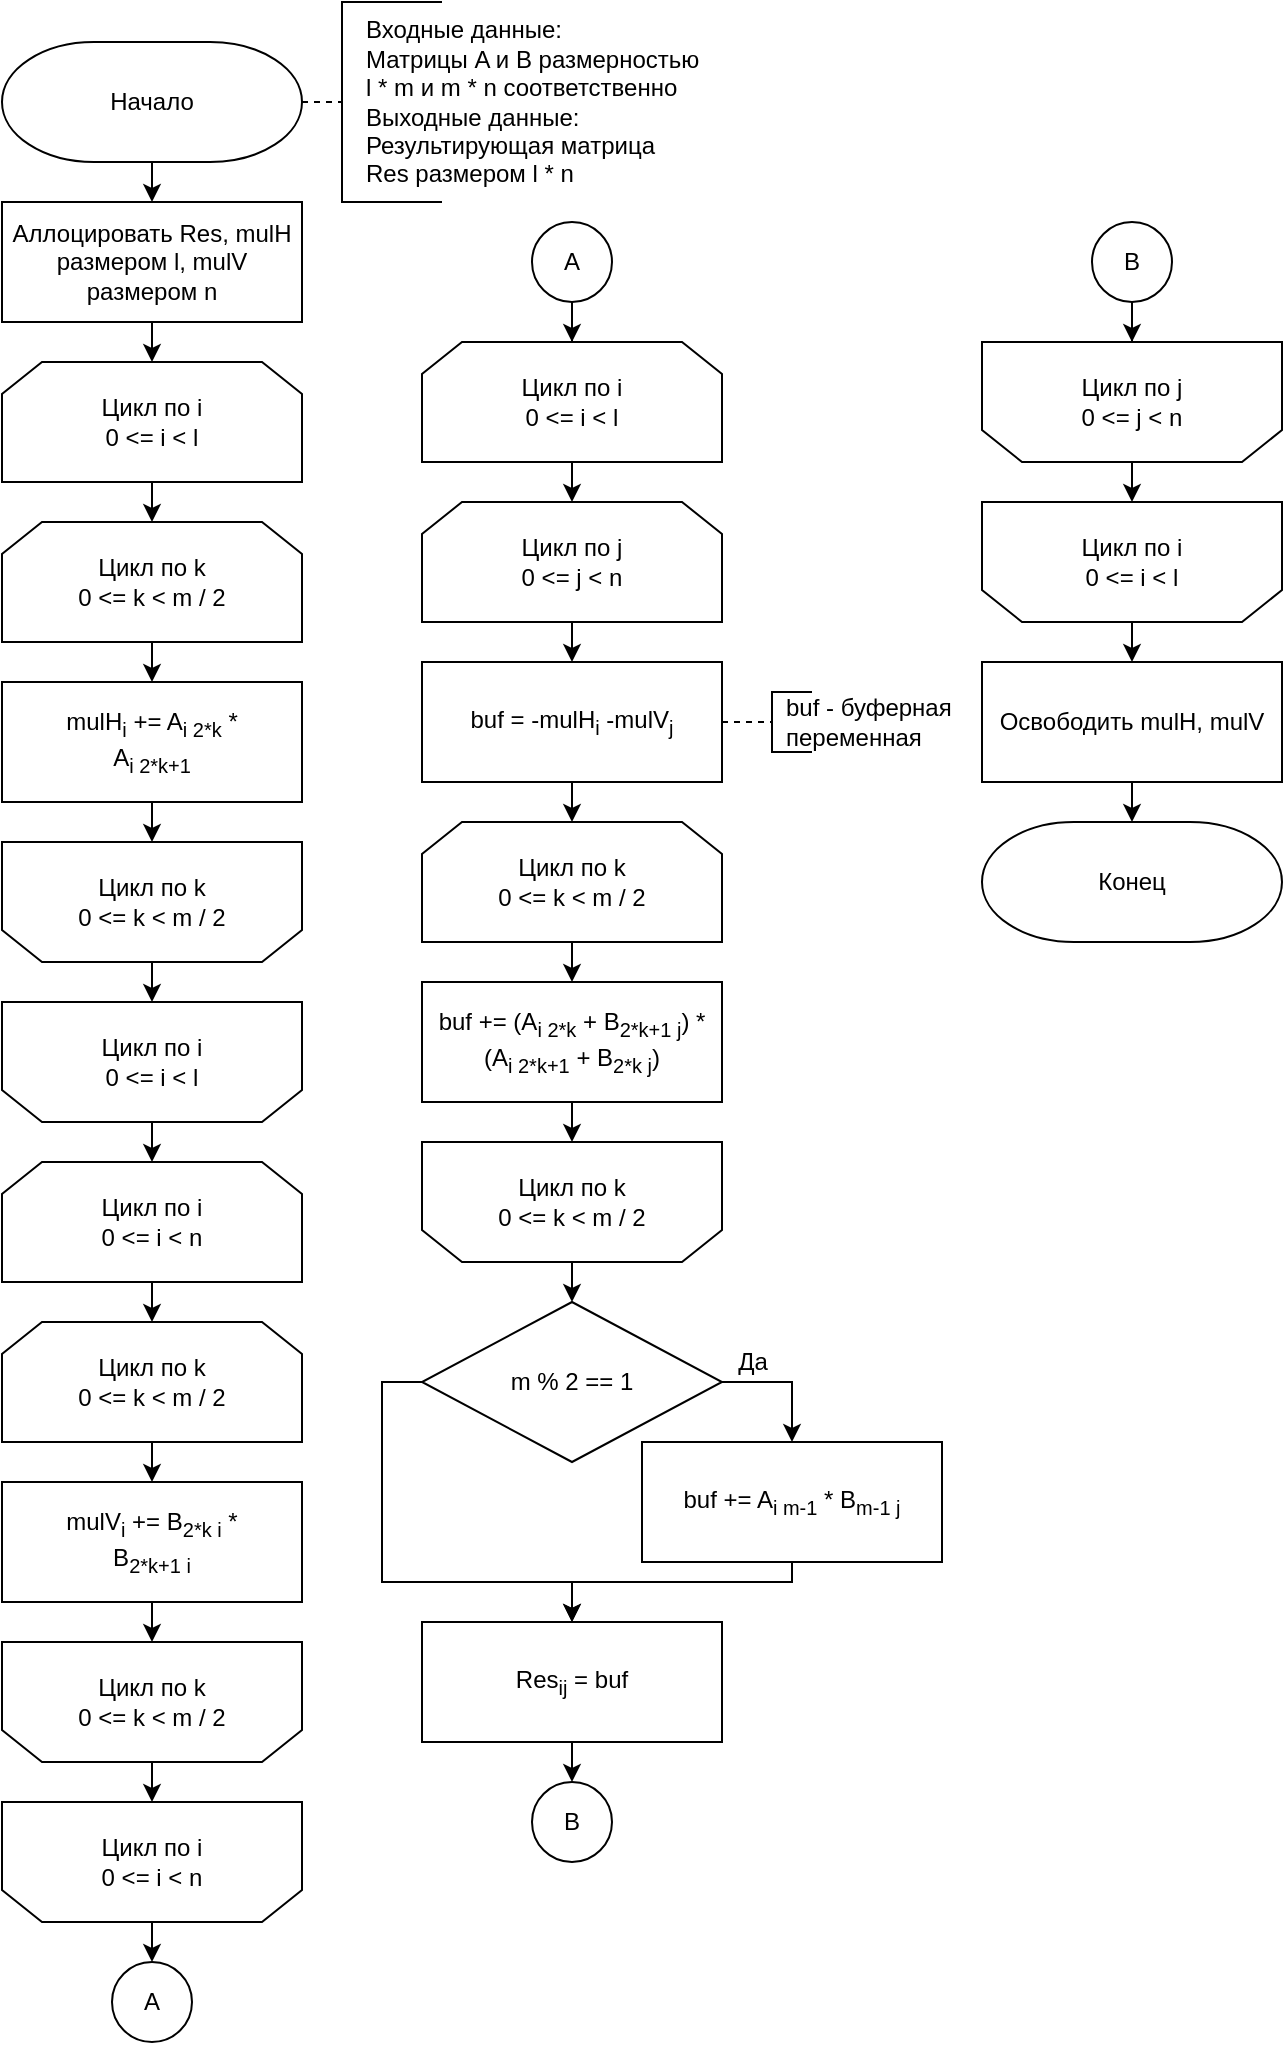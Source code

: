 <mxfile version="20.3.0" type="device" pages="3"><diagram id="HxwpNF7HBI--4LN0vHMo" name="Page-1"><mxGraphModel dx="1102" dy="868" grid="1" gridSize="10" guides="1" tooltips="1" connect="1" arrows="1" fold="1" page="1" pageScale="1" pageWidth="850" pageHeight="1100" math="0" shadow="0"><root><mxCell id="0"/><mxCell id="1" parent="0"/><mxCell id="3p61M2YMruZ8NWiDVFM1-1" style="edgeStyle=orthogonalEdgeStyle;rounded=0;orthogonalLoop=1;jettySize=auto;html=1;exitX=0.5;exitY=1;exitDx=0;exitDy=0;exitPerimeter=0;entryX=0.5;entryY=0;entryDx=0;entryDy=0;" edge="1" parent="1" source="3p61M2YMruZ8NWiDVFM1-2"><mxGeometry relative="1" as="geometry"><mxPoint x="85" y="110" as="targetPoint"/></mxGeometry></mxCell><mxCell id="3p61M2YMruZ8NWiDVFM1-2" value="Начало" style="strokeWidth=1;html=1;shape=mxgraph.flowchart.terminator;whiteSpace=wrap;" vertex="1" parent="1"><mxGeometry x="10" y="30" width="150" height="60" as="geometry"/></mxCell><mxCell id="3p61M2YMruZ8NWiDVFM1-4" value="&lt;div&gt;&lt;span&gt;Входные данные:&lt;/span&gt;&lt;/div&gt;&lt;div&gt;&lt;/div&gt;Матрицы A и B размерностью&lt;br&gt;l * m и m * n соответственно&lt;br&gt;&lt;div&gt;&lt;div&gt;Выходные данные:&lt;/div&gt;&lt;span&gt;Результирующая матрица&lt;/span&gt;&lt;/div&gt;&lt;div&gt;&lt;span&gt;Res размером l * n&lt;/span&gt;&lt;/div&gt;" style="text;html=1;align=left;verticalAlign=middle;resizable=0;points=[];autosize=1;strokeColor=none;fillColor=none;" vertex="1" parent="1"><mxGeometry x="190" y="15" width="180" height="90" as="geometry"/></mxCell><mxCell id="3p61M2YMruZ8NWiDVFM1-5" value="Аллоцировать Res, mulH размером l, mulV размером n" style="rounded=0;whiteSpace=wrap;html=1;" vertex="1" parent="1"><mxGeometry x="10" y="110" width="150" height="60" as="geometry"/></mxCell><mxCell id="3p61M2YMruZ8NWiDVFM1-6" style="edgeStyle=orthogonalEdgeStyle;rounded=0;orthogonalLoop=1;jettySize=auto;html=1;exitX=0.5;exitY=1;exitDx=0;exitDy=0;entryX=0.5;entryY=0;entryDx=0;entryDy=0;" edge="1" parent="1" source="3p61M2YMruZ8NWiDVFM1-7" target="3p61M2YMruZ8NWiDVFM1-12"><mxGeometry relative="1" as="geometry"/></mxCell><mxCell id="3p61M2YMruZ8NWiDVFM1-7" value="Цикл по i&lt;br&gt;0 &amp;lt;= i &amp;lt; l" style="shape=loopLimit;whiteSpace=wrap;html=1;shadow=0;sketch=0;strokeWidth=1;gradientColor=none;" vertex="1" parent="1"><mxGeometry x="10" y="190" width="150" height="60" as="geometry"/></mxCell><mxCell id="3p61M2YMruZ8NWiDVFM1-8" style="edgeStyle=orthogonalEdgeStyle;rounded=0;orthogonalLoop=1;jettySize=auto;html=1;exitX=0.5;exitY=1;exitDx=0;exitDy=0;entryX=0.5;entryY=0;entryDx=0;entryDy=0;" edge="1" parent="1" source="3p61M2YMruZ8NWiDVFM1-9" target="3p61M2YMruZ8NWiDVFM1-19"><mxGeometry relative="1" as="geometry"/></mxCell><mxCell id="3p61M2YMruZ8NWiDVFM1-9" value="Цикл по i&lt;br&gt;0 &amp;lt;= i &amp;lt; l" style="shape=loopLimit;whiteSpace=wrap;html=1;shadow=0;sketch=0;strokeWidth=1;gradientColor=none;flipV=1;" vertex="1" parent="1"><mxGeometry x="10" y="510" width="150" height="60" as="geometry"/></mxCell><mxCell id="3p61M2YMruZ8NWiDVFM1-10" style="edgeStyle=orthogonalEdgeStyle;rounded=0;orthogonalLoop=1;jettySize=auto;html=1;exitX=0.5;exitY=1;exitDx=0;exitDy=0;entryX=0.5;entryY=0;entryDx=0;entryDy=0;" edge="1" parent="1" target="3p61M2YMruZ8NWiDVFM1-7"><mxGeometry relative="1" as="geometry"><mxPoint x="85" y="170" as="sourcePoint"/></mxGeometry></mxCell><mxCell id="3p61M2YMruZ8NWiDVFM1-11" style="edgeStyle=orthogonalEdgeStyle;rounded=0;orthogonalLoop=1;jettySize=auto;html=1;exitX=0.5;exitY=1;exitDx=0;exitDy=0;entryX=0.5;entryY=0;entryDx=0;entryDy=0;" edge="1" parent="1" source="3p61M2YMruZ8NWiDVFM1-12" target="3p61M2YMruZ8NWiDVFM1-17"><mxGeometry relative="1" as="geometry"/></mxCell><mxCell id="3p61M2YMruZ8NWiDVFM1-12" value="Цикл по k&lt;br&gt;0 &amp;lt;= k &amp;lt; m / 2" style="shape=loopLimit;whiteSpace=wrap;html=1;shadow=0;sketch=0;strokeWidth=1;gradientColor=none;" vertex="1" parent="1"><mxGeometry x="10" y="270" width="150" height="60" as="geometry"/></mxCell><mxCell id="3p61M2YMruZ8NWiDVFM1-13" style="edgeStyle=orthogonalEdgeStyle;rounded=0;orthogonalLoop=1;jettySize=auto;html=1;exitX=0.5;exitY=1;exitDx=0;exitDy=0;entryX=0.5;entryY=0;entryDx=0;entryDy=0;" edge="1" parent="1" source="3p61M2YMruZ8NWiDVFM1-14" target="3p61M2YMruZ8NWiDVFM1-9"><mxGeometry relative="1" as="geometry"/></mxCell><mxCell id="3p61M2YMruZ8NWiDVFM1-14" value="Цикл по k&lt;br&gt;0 &amp;lt;= k &amp;lt; m / 2" style="shape=loopLimit;whiteSpace=wrap;html=1;shadow=0;sketch=0;strokeWidth=1;gradientColor=none;flipV=1;" vertex="1" parent="1"><mxGeometry x="10" y="430" width="150" height="60" as="geometry"/></mxCell><mxCell id="3p61M2YMruZ8NWiDVFM1-15" value="Конец" style="strokeWidth=1;html=1;shape=mxgraph.flowchart.terminator;whiteSpace=wrap;" vertex="1" parent="1"><mxGeometry x="500" y="420" width="150" height="60" as="geometry"/></mxCell><mxCell id="3p61M2YMruZ8NWiDVFM1-16" style="edgeStyle=orthogonalEdgeStyle;rounded=0;orthogonalLoop=1;jettySize=auto;html=1;exitX=0.5;exitY=1;exitDx=0;exitDy=0;entryX=0.5;entryY=0;entryDx=0;entryDy=0;" edge="1" parent="1" source="3p61M2YMruZ8NWiDVFM1-17" target="3p61M2YMruZ8NWiDVFM1-14"><mxGeometry relative="1" as="geometry"/></mxCell><mxCell id="3p61M2YMruZ8NWiDVFM1-17" value="mulH&lt;sub&gt;i&lt;/sub&gt;&amp;nbsp;+= A&lt;sub&gt;i 2*k&lt;/sub&gt; *&lt;br&gt;A&lt;sub&gt;i 2*k+1&lt;/sub&gt;" style="rounded=0;whiteSpace=wrap;html=1;" vertex="1" parent="1"><mxGeometry x="10" y="350" width="150" height="60" as="geometry"/></mxCell><mxCell id="3p61M2YMruZ8NWiDVFM1-18" style="edgeStyle=orthogonalEdgeStyle;rounded=0;orthogonalLoop=1;jettySize=auto;html=1;exitX=0.5;exitY=1;exitDx=0;exitDy=0;entryX=0.5;entryY=0;entryDx=0;entryDy=0;" edge="1" parent="1" source="3p61M2YMruZ8NWiDVFM1-19" target="3p61M2YMruZ8NWiDVFM1-23"><mxGeometry relative="1" as="geometry"/></mxCell><mxCell id="3p61M2YMruZ8NWiDVFM1-19" value="Цикл по i&lt;br&gt;0 &amp;lt;= i &amp;lt; n" style="shape=loopLimit;whiteSpace=wrap;html=1;shadow=0;sketch=0;strokeWidth=1;gradientColor=none;" vertex="1" parent="1"><mxGeometry x="10" y="590" width="150" height="60" as="geometry"/></mxCell><mxCell id="3p61M2YMruZ8NWiDVFM1-20" style="edgeStyle=orthogonalEdgeStyle;rounded=0;orthogonalLoop=1;jettySize=auto;html=1;exitX=0.5;exitY=1;exitDx=0;exitDy=0;entryX=0.5;entryY=0;entryDx=0;entryDy=0;" edge="1" parent="1" source="3p61M2YMruZ8NWiDVFM1-21" target="3p61M2YMruZ8NWiDVFM1-28"><mxGeometry relative="1" as="geometry"/></mxCell><mxCell id="3p61M2YMruZ8NWiDVFM1-21" value="Цикл по i&lt;br&gt;0 &amp;lt;= i &amp;lt; n" style="shape=loopLimit;whiteSpace=wrap;html=1;shadow=0;sketch=0;strokeWidth=1;gradientColor=none;flipV=1;" vertex="1" parent="1"><mxGeometry x="10" y="910" width="150" height="60" as="geometry"/></mxCell><mxCell id="3p61M2YMruZ8NWiDVFM1-22" style="edgeStyle=orthogonalEdgeStyle;rounded=0;orthogonalLoop=1;jettySize=auto;html=1;exitX=0.5;exitY=1;exitDx=0;exitDy=0;entryX=0.5;entryY=0;entryDx=0;entryDy=0;" edge="1" parent="1" source="3p61M2YMruZ8NWiDVFM1-23" target="3p61M2YMruZ8NWiDVFM1-27"><mxGeometry relative="1" as="geometry"/></mxCell><mxCell id="3p61M2YMruZ8NWiDVFM1-23" value="Цикл по k&lt;br&gt;0 &amp;lt;= k &amp;lt; m / 2" style="shape=loopLimit;whiteSpace=wrap;html=1;shadow=0;sketch=0;strokeWidth=1;gradientColor=none;" vertex="1" parent="1"><mxGeometry x="10" y="670" width="150" height="60" as="geometry"/></mxCell><mxCell id="3p61M2YMruZ8NWiDVFM1-24" style="edgeStyle=orthogonalEdgeStyle;rounded=0;orthogonalLoop=1;jettySize=auto;html=1;exitX=0.5;exitY=1;exitDx=0;exitDy=0;entryX=0.5;entryY=0;entryDx=0;entryDy=0;" edge="1" parent="1" source="3p61M2YMruZ8NWiDVFM1-25" target="3p61M2YMruZ8NWiDVFM1-21"><mxGeometry relative="1" as="geometry"/></mxCell><mxCell id="3p61M2YMruZ8NWiDVFM1-25" value="Цикл по k&lt;br&gt;0 &amp;lt;= k &amp;lt; m / 2" style="shape=loopLimit;whiteSpace=wrap;html=1;shadow=0;sketch=0;strokeWidth=1;gradientColor=none;flipV=1;" vertex="1" parent="1"><mxGeometry x="10" y="830" width="150" height="60" as="geometry"/></mxCell><mxCell id="3p61M2YMruZ8NWiDVFM1-26" style="edgeStyle=orthogonalEdgeStyle;rounded=0;orthogonalLoop=1;jettySize=auto;html=1;exitX=0.5;exitY=1;exitDx=0;exitDy=0;entryX=0.5;entryY=0;entryDx=0;entryDy=0;" edge="1" parent="1" source="3p61M2YMruZ8NWiDVFM1-27" target="3p61M2YMruZ8NWiDVFM1-25"><mxGeometry relative="1" as="geometry"/></mxCell><mxCell id="3p61M2YMruZ8NWiDVFM1-27" value="mulV&lt;sub&gt;i&lt;/sub&gt;&amp;nbsp;+= B&lt;sub&gt;2*k i&lt;/sub&gt; *&lt;br&gt;B&lt;sub&gt;2*k+1 i&lt;/sub&gt;" style="rounded=0;whiteSpace=wrap;html=1;" vertex="1" parent="1"><mxGeometry x="10" y="750" width="150" height="60" as="geometry"/></mxCell><mxCell id="3p61M2YMruZ8NWiDVFM1-28" value="A" style="ellipse;whiteSpace=wrap;html=1;aspect=fixed;align=center;" vertex="1" parent="1"><mxGeometry x="65" y="990" width="40" height="40" as="geometry"/></mxCell><mxCell id="3p61M2YMruZ8NWiDVFM1-29" style="edgeStyle=orthogonalEdgeStyle;rounded=0;orthogonalLoop=1;jettySize=auto;html=1;exitX=0.5;exitY=1;exitDx=0;exitDy=0;" edge="1" parent="1" source="3p61M2YMruZ8NWiDVFM1-30" target="3p61M2YMruZ8NWiDVFM1-32"><mxGeometry relative="1" as="geometry"/></mxCell><mxCell id="3p61M2YMruZ8NWiDVFM1-30" value="A" style="ellipse;whiteSpace=wrap;html=1;aspect=fixed;align=center;" vertex="1" parent="1"><mxGeometry x="275" y="120" width="40" height="40" as="geometry"/></mxCell><mxCell id="3p61M2YMruZ8NWiDVFM1-31" style="edgeStyle=orthogonalEdgeStyle;rounded=0;orthogonalLoop=1;jettySize=auto;html=1;exitX=0.5;exitY=1;exitDx=0;exitDy=0;entryX=0.5;entryY=0;entryDx=0;entryDy=0;" edge="1" parent="1" source="3p61M2YMruZ8NWiDVFM1-32" target="3p61M2YMruZ8NWiDVFM1-41"><mxGeometry relative="1" as="geometry"/></mxCell><mxCell id="3p61M2YMruZ8NWiDVFM1-32" value="Цикл по i&lt;br&gt;0 &amp;lt;= i &amp;lt; l" style="shape=loopLimit;whiteSpace=wrap;html=1;shadow=0;sketch=0;strokeWidth=1;gradientColor=none;" vertex="1" parent="1"><mxGeometry x="220" y="180" width="150" height="60" as="geometry"/></mxCell><mxCell id="3p61M2YMruZ8NWiDVFM1-33" style="edgeStyle=orthogonalEdgeStyle;rounded=0;orthogonalLoop=1;jettySize=auto;html=1;exitX=0.5;exitY=1;exitDx=0;exitDy=0;entryX=0.5;entryY=0;entryDx=0;entryDy=0;" edge="1" parent="1" source="3p61M2YMruZ8NWiDVFM1-34" target="3p61M2YMruZ8NWiDVFM1-51"><mxGeometry relative="1" as="geometry"/></mxCell><mxCell id="3p61M2YMruZ8NWiDVFM1-34" value="Цикл по i&lt;br&gt;0 &amp;lt;= i &amp;lt; l" style="shape=loopLimit;whiteSpace=wrap;html=1;shadow=0;sketch=0;strokeWidth=1;gradientColor=none;flipV=1;" vertex="1" parent="1"><mxGeometry x="500" y="260" width="150" height="60" as="geometry"/></mxCell><mxCell id="3p61M2YMruZ8NWiDVFM1-35" style="edgeStyle=orthogonalEdgeStyle;rounded=0;orthogonalLoop=1;jettySize=auto;html=1;exitX=0.5;exitY=1;exitDx=0;exitDy=0;entryX=0.5;entryY=0;entryDx=0;entryDy=0;" edge="1" parent="1" source="3p61M2YMruZ8NWiDVFM1-36" target="3p61M2YMruZ8NWiDVFM1-39"><mxGeometry relative="1" as="geometry"/></mxCell><mxCell id="3p61M2YMruZ8NWiDVFM1-36" value="Цикл по k&lt;br&gt;0 &amp;lt;= k &amp;lt; m / 2" style="shape=loopLimit;whiteSpace=wrap;html=1;shadow=0;sketch=0;strokeWidth=1;gradientColor=none;" vertex="1" parent="1"><mxGeometry x="220" y="420" width="150" height="60" as="geometry"/></mxCell><mxCell id="3p61M2YMruZ8NWiDVFM1-37" value="Цикл по k&lt;br&gt;0 &amp;lt;= k &amp;lt; m / 2" style="shape=loopLimit;whiteSpace=wrap;html=1;shadow=0;sketch=0;strokeWidth=1;gradientColor=none;flipV=1;" vertex="1" parent="1"><mxGeometry x="220" y="580" width="150" height="60" as="geometry"/></mxCell><mxCell id="3p61M2YMruZ8NWiDVFM1-38" style="edgeStyle=orthogonalEdgeStyle;rounded=0;orthogonalLoop=1;jettySize=auto;html=1;exitX=0.5;exitY=1;exitDx=0;exitDy=0;entryX=0.5;entryY=0;entryDx=0;entryDy=0;" edge="1" parent="1" source="3p61M2YMruZ8NWiDVFM1-39" target="3p61M2YMruZ8NWiDVFM1-37"><mxGeometry relative="1" as="geometry"/></mxCell><mxCell id="3p61M2YMruZ8NWiDVFM1-39" value="buf += (A&lt;sub&gt;i 2*k&lt;/sub&gt; + B&lt;sub&gt;2*k+1 j&lt;/sub&gt;) * (A&lt;sub&gt;i 2*k+1&lt;/sub&gt;&amp;nbsp;+ B&lt;sub&gt;2*k j&lt;/sub&gt;)" style="rounded=0;whiteSpace=wrap;html=1;" vertex="1" parent="1"><mxGeometry x="220" y="500" width="150" height="60" as="geometry"/></mxCell><mxCell id="3p61M2YMruZ8NWiDVFM1-40" style="edgeStyle=orthogonalEdgeStyle;rounded=0;orthogonalLoop=1;jettySize=auto;html=1;exitX=0.5;exitY=1;exitDx=0;exitDy=0;entryX=0.5;entryY=0;entryDx=0;entryDy=0;" edge="1" parent="1" source="3p61M2YMruZ8NWiDVFM1-41" target="3p61M2YMruZ8NWiDVFM1-56"><mxGeometry relative="1" as="geometry"><mxPoint x="295" y="340" as="targetPoint"/></mxGeometry></mxCell><mxCell id="3p61M2YMruZ8NWiDVFM1-41" value="Цикл по j&lt;br&gt;0 &amp;lt;= j &amp;lt; n" style="shape=loopLimit;whiteSpace=wrap;html=1;shadow=0;sketch=0;strokeWidth=1;gradientColor=none;" vertex="1" parent="1"><mxGeometry x="220" y="260" width="150" height="60" as="geometry"/></mxCell><mxCell id="3p61M2YMruZ8NWiDVFM1-42" style="edgeStyle=orthogonalEdgeStyle;rounded=0;orthogonalLoop=1;jettySize=auto;html=1;exitX=0.5;exitY=1;exitDx=0;exitDy=0;entryX=0.5;entryY=0;entryDx=0;entryDy=0;" edge="1" parent="1" source="3p61M2YMruZ8NWiDVFM1-56" target="3p61M2YMruZ8NWiDVFM1-36"><mxGeometry relative="1" as="geometry"><mxPoint x="295" y="400" as="sourcePoint"/></mxGeometry></mxCell><mxCell id="3p61M2YMruZ8NWiDVFM1-43" style="edgeStyle=orthogonalEdgeStyle;rounded=0;orthogonalLoop=1;jettySize=auto;html=1;exitX=0.5;exitY=1;exitDx=0;exitDy=0;entryX=0.5;entryY=0;entryDx=0;entryDy=0;" edge="1" parent="1" source="3p61M2YMruZ8NWiDVFM1-44" target="3p61M2YMruZ8NWiDVFM1-34"><mxGeometry relative="1" as="geometry"/></mxCell><mxCell id="3p61M2YMruZ8NWiDVFM1-44" value="Цикл по j&lt;br&gt;0 &amp;lt;= j &amp;lt; n" style="shape=loopLimit;whiteSpace=wrap;html=1;shadow=0;sketch=0;strokeWidth=1;gradientColor=none;flipV=1;" vertex="1" parent="1"><mxGeometry x="500" y="180" width="150" height="60" as="geometry"/></mxCell><mxCell id="3p61M2YMruZ8NWiDVFM1-45" style="edgeStyle=orthogonalEdgeStyle;rounded=0;orthogonalLoop=1;jettySize=auto;html=1;exitX=1;exitY=0.5;exitDx=0;exitDy=0;entryX=0.5;entryY=0;entryDx=0;entryDy=0;" edge="1" parent="1" source="3p61M2YMruZ8NWiDVFM1-47" target="3p61M2YMruZ8NWiDVFM1-49"><mxGeometry relative="1" as="geometry"/></mxCell><mxCell id="3p61M2YMruZ8NWiDVFM1-46" style="edgeStyle=orthogonalEdgeStyle;rounded=0;orthogonalLoop=1;jettySize=auto;html=1;exitX=0;exitY=0.5;exitDx=0;exitDy=0;entryX=0.5;entryY=0;entryDx=0;entryDy=0;" edge="1" parent="1" source="3p61M2YMruZ8NWiDVFM1-47" target="3p61M2YMruZ8NWiDVFM1-58"><mxGeometry relative="1" as="geometry"><Array as="points"><mxPoint x="200" y="700"/><mxPoint x="200" y="800"/><mxPoint x="295" y="800"/></Array></mxGeometry></mxCell><mxCell id="3p61M2YMruZ8NWiDVFM1-47" value="m % 2 == 1" style="rhombus;whiteSpace=wrap;html=1;shadow=0;sketch=0;fontFamily=Helvetica;strokeWidth=1;gradientColor=none;" vertex="1" parent="1"><mxGeometry x="220" y="660" width="150" height="80" as="geometry"/></mxCell><mxCell id="3p61M2YMruZ8NWiDVFM1-48" style="edgeStyle=orthogonalEdgeStyle;rounded=0;orthogonalLoop=1;jettySize=auto;html=1;exitX=0.5;exitY=1;exitDx=0;exitDy=0;entryX=0.5;entryY=0;entryDx=0;entryDy=0;" edge="1" parent="1" source="3p61M2YMruZ8NWiDVFM1-49" target="3p61M2YMruZ8NWiDVFM1-58"><mxGeometry relative="1" as="geometry"><Array as="points"><mxPoint x="405" y="800"/><mxPoint x="295" y="800"/></Array></mxGeometry></mxCell><mxCell id="3p61M2YMruZ8NWiDVFM1-49" value="buf += A&lt;sub&gt;i m-1&lt;/sub&gt; * B&lt;sub&gt;m-1 j&lt;/sub&gt;" style="rounded=0;whiteSpace=wrap;html=1;" vertex="1" parent="1"><mxGeometry x="330" y="730" width="150" height="60" as="geometry"/></mxCell><mxCell id="3p61M2YMruZ8NWiDVFM1-50" style="edgeStyle=orthogonalEdgeStyle;rounded=0;orthogonalLoop=1;jettySize=auto;html=1;exitX=0.5;exitY=1;exitDx=0;exitDy=0;entryX=0.5;entryY=0;entryDx=0;entryDy=0;entryPerimeter=0;" edge="1" parent="1" source="3p61M2YMruZ8NWiDVFM1-51" target="3p61M2YMruZ8NWiDVFM1-15"><mxGeometry relative="1" as="geometry"/></mxCell><mxCell id="3p61M2YMruZ8NWiDVFM1-51" value="Освободить mulH, mulV" style="rounded=0;whiteSpace=wrap;html=1;" vertex="1" parent="1"><mxGeometry x="500" y="340" width="150" height="60" as="geometry"/></mxCell><mxCell id="3p61M2YMruZ8NWiDVFM1-52" style="edgeStyle=orthogonalEdgeStyle;rounded=0;orthogonalLoop=1;jettySize=auto;html=1;exitX=0.5;exitY=1;exitDx=0;exitDy=0;entryX=0.5;entryY=0;entryDx=0;entryDy=0;" edge="1" parent="1" target="3p61M2YMruZ8NWiDVFM1-47"><mxGeometry relative="1" as="geometry"><mxPoint x="295" y="640" as="sourcePoint"/></mxGeometry></mxCell><mxCell id="3p61M2YMruZ8NWiDVFM1-53" style="edgeStyle=orthogonalEdgeStyle;rounded=0;orthogonalLoop=1;jettySize=auto;html=1;exitX=0.5;exitY=1;exitDx=0;exitDy=0;" edge="1" parent="1" source="3p61M2YMruZ8NWiDVFM1-54" target="3p61M2YMruZ8NWiDVFM1-44"><mxGeometry relative="1" as="geometry"/></mxCell><mxCell id="3p61M2YMruZ8NWiDVFM1-54" value="B" style="ellipse;whiteSpace=wrap;html=1;aspect=fixed;align=center;" vertex="1" parent="1"><mxGeometry x="555" y="120" width="40" height="40" as="geometry"/></mxCell><mxCell id="3p61M2YMruZ8NWiDVFM1-55" value="B" style="ellipse;whiteSpace=wrap;html=1;aspect=fixed;align=center;" vertex="1" parent="1"><mxGeometry x="275" y="900" width="40" height="40" as="geometry"/></mxCell><mxCell id="3p61M2YMruZ8NWiDVFM1-56" value="buf = -mulH&lt;sub&gt;i&lt;/sub&gt; -mulV&lt;sub&gt;j&lt;/sub&gt;" style="rounded=0;whiteSpace=wrap;html=1;" vertex="1" parent="1"><mxGeometry x="220" y="340" width="150" height="60" as="geometry"/></mxCell><mxCell id="3p61M2YMruZ8NWiDVFM1-57" style="edgeStyle=orthogonalEdgeStyle;rounded=0;orthogonalLoop=1;jettySize=auto;html=1;exitX=0.5;exitY=1;exitDx=0;exitDy=0;entryX=0.5;entryY=0;entryDx=0;entryDy=0;" edge="1" parent="1" source="3p61M2YMruZ8NWiDVFM1-58" target="3p61M2YMruZ8NWiDVFM1-55"><mxGeometry relative="1" as="geometry"/></mxCell><mxCell id="3p61M2YMruZ8NWiDVFM1-58" value="Res&lt;sub&gt;ij&lt;/sub&gt; = buf" style="rounded=0;whiteSpace=wrap;html=1;" vertex="1" parent="1"><mxGeometry x="220" y="820" width="150" height="60" as="geometry"/></mxCell><mxCell id="3p61M2YMruZ8NWiDVFM1-59" value="Да" style="text;html=1;align=center;verticalAlign=middle;resizable=0;points=[];autosize=1;strokeColor=none;fillColor=none;" vertex="1" parent="1"><mxGeometry x="370" y="680" width="30" height="20" as="geometry"/></mxCell><mxCell id="3p61M2YMruZ8NWiDVFM1-61" value="&lt;div&gt;buf - буферная&lt;/div&gt;&lt;div&gt;переменная&lt;/div&gt;" style="text;html=1;align=left;verticalAlign=middle;resizable=0;points=[];autosize=1;strokeColor=none;fillColor=none;" vertex="1" parent="1"><mxGeometry x="400" y="355" width="100" height="30" as="geometry"/></mxCell><mxCell id="3p61M2YMruZ8NWiDVFM1-62" value="" style="strokeWidth=1;html=1;shape=mxgraph.flowchart.annotation_1;align=left;pointerEvents=1;" vertex="1" parent="1"><mxGeometry x="180" y="10" width="50" height="100" as="geometry"/></mxCell><mxCell id="3p61M2YMruZ8NWiDVFM1-63" value="" style="strokeWidth=1;html=1;shape=mxgraph.flowchart.annotation_1;align=left;pointerEvents=1;" vertex="1" parent="1"><mxGeometry x="395" y="355" width="20" height="30" as="geometry"/></mxCell><mxCell id="3p61M2YMruZ8NWiDVFM1-64" value="" style="endArrow=none;dashed=1;html=1;rounded=0;entryX=0;entryY=0.5;entryDx=0;entryDy=0;entryPerimeter=0;exitX=1;exitY=0.5;exitDx=0;exitDy=0;" edge="1" parent="1" source="3p61M2YMruZ8NWiDVFM1-56" target="3p61M2YMruZ8NWiDVFM1-63"><mxGeometry width="50" height="50" relative="1" as="geometry"><mxPoint x="400" y="470" as="sourcePoint"/><mxPoint x="450" y="420" as="targetPoint"/></mxGeometry></mxCell><mxCell id="3p61M2YMruZ8NWiDVFM1-65" value="" style="endArrow=none;dashed=1;html=1;rounded=0;entryX=0;entryY=0.5;entryDx=0;entryDy=0;entryPerimeter=0;exitX=1;exitY=0.5;exitDx=0;exitDy=0;exitPerimeter=0;" edge="1" parent="1" source="3p61M2YMruZ8NWiDVFM1-2" target="3p61M2YMruZ8NWiDVFM1-62"><mxGeometry width="50" height="50" relative="1" as="geometry"><mxPoint x="400" y="470" as="sourcePoint"/><mxPoint x="450" y="420" as="targetPoint"/></mxGeometry></mxCell></root></mxGraphModel></diagram><diagram name="multVin" id="MsEKLSYseXY_hNBoxepZ"><mxGraphModel dx="1422" dy="774" grid="1" gridSize="10" guides="1" tooltips="1" connect="1" arrows="1" fold="1" page="1" pageScale="1" pageWidth="827" pageHeight="1169" math="0" shadow="0"><root><mxCell id="sdHD3HXKvVRXxiyXbOdu-0"/><mxCell id="sdHD3HXKvVRXxiyXbOdu-1" parent="sdHD3HXKvVRXxiyXbOdu-0"/><mxCell id="Ogz0EqKDz7E8f6h52LiM-0" style="edgeStyle=orthogonalEdgeStyle;rounded=0;orthogonalLoop=1;jettySize=auto;html=1;exitX=0.5;exitY=1;exitDx=0;exitDy=0;exitPerimeter=0;entryX=0.5;entryY=0;entryDx=0;entryDy=0;" edge="1" parent="sdHD3HXKvVRXxiyXbOdu-1" source="Ogz0EqKDz7E8f6h52LiM-1"><mxGeometry relative="1" as="geometry"><mxPoint x="85" y="110" as="targetPoint"/></mxGeometry></mxCell><mxCell id="Ogz0EqKDz7E8f6h52LiM-1" value="Начало" style="strokeWidth=1;html=1;shape=mxgraph.flowchart.terminator;whiteSpace=wrap;" vertex="1" parent="sdHD3HXKvVRXxiyXbOdu-1"><mxGeometry x="10" y="30" width="150" height="60" as="geometry"/></mxCell><mxCell id="Ogz0EqKDz7E8f6h52LiM-2" value="" style="strokeWidth=1;html=1;shape=mxgraph.flowchart.annotation_2;align=left;labelPosition=right;pointerEvents=1;" vertex="1" parent="sdHD3HXKvVRXxiyXbOdu-1"><mxGeometry x="160" y="10" width="50" height="100" as="geometry"/></mxCell><mxCell id="Ogz0EqKDz7E8f6h52LiM-3" value="&lt;div&gt;&lt;span&gt;Входные данные:&lt;/span&gt;&lt;/div&gt;&lt;div&gt;&lt;/div&gt;Матрицы A и B размерностью&lt;br&gt;l * m и m * n соответственно&lt;br&gt;&lt;div&gt;&lt;div&gt;Выходные данные:&lt;/div&gt;&lt;span&gt;Результирующая матрица&lt;/span&gt;&lt;/div&gt;&lt;div&gt;&lt;span&gt;Res размером l * n&lt;/span&gt;&lt;/div&gt;" style="text;html=1;align=left;verticalAlign=middle;resizable=0;points=[];autosize=1;strokeColor=none;fillColor=none;" vertex="1" parent="sdHD3HXKvVRXxiyXbOdu-1"><mxGeometry x="190" y="15" width="180" height="90" as="geometry"/></mxCell><mxCell id="Ogz0EqKDz7E8f6h52LiM-4" value="Аллоцировать Res, mulH размером l, mulV размером n" style="rounded=0;whiteSpace=wrap;html=1;" vertex="1" parent="sdHD3HXKvVRXxiyXbOdu-1"><mxGeometry x="10" y="110" width="150" height="60" as="geometry"/></mxCell><mxCell id="Ogz0EqKDz7E8f6h52LiM-5" style="edgeStyle=orthogonalEdgeStyle;rounded=0;orthogonalLoop=1;jettySize=auto;html=1;exitX=0.5;exitY=1;exitDx=0;exitDy=0;entryX=0.5;entryY=0;entryDx=0;entryDy=0;" edge="1" parent="sdHD3HXKvVRXxiyXbOdu-1" source="Ogz0EqKDz7E8f6h52LiM-6" target="Ogz0EqKDz7E8f6h52LiM-13"><mxGeometry relative="1" as="geometry"/></mxCell><mxCell id="Ogz0EqKDz7E8f6h52LiM-6" value="Цикл по i&lt;br&gt;0 &amp;lt;= i &amp;lt; l" style="shape=loopLimit;whiteSpace=wrap;html=1;shadow=0;sketch=0;strokeWidth=1;gradientColor=none;" vertex="1" parent="sdHD3HXKvVRXxiyXbOdu-1"><mxGeometry x="10" y="190" width="150" height="60" as="geometry"/></mxCell><mxCell id="cT1GEM3jE3KmLU4VMV8W-15" style="edgeStyle=orthogonalEdgeStyle;rounded=0;orthogonalLoop=1;jettySize=auto;html=1;exitX=0.5;exitY=1;exitDx=0;exitDy=0;entryX=0.5;entryY=0;entryDx=0;entryDy=0;" edge="1" parent="sdHD3HXKvVRXxiyXbOdu-1" source="Ogz0EqKDz7E8f6h52LiM-8" target="cT1GEM3jE3KmLU4VMV8W-4"><mxGeometry relative="1" as="geometry"/></mxCell><mxCell id="Ogz0EqKDz7E8f6h52LiM-8" value="Цикл по i&lt;br&gt;0 &amp;lt;= i &amp;lt; l" style="shape=loopLimit;whiteSpace=wrap;html=1;shadow=0;sketch=0;strokeWidth=1;gradientColor=none;flipV=1;" vertex="1" parent="sdHD3HXKvVRXxiyXbOdu-1"><mxGeometry x="10" y="510" width="150" height="60" as="geometry"/></mxCell><mxCell id="Ogz0EqKDz7E8f6h52LiM-11" style="edgeStyle=orthogonalEdgeStyle;rounded=0;orthogonalLoop=1;jettySize=auto;html=1;exitX=0.5;exitY=1;exitDx=0;exitDy=0;entryX=0.5;entryY=0;entryDx=0;entryDy=0;" edge="1" parent="sdHD3HXKvVRXxiyXbOdu-1" target="Ogz0EqKDz7E8f6h52LiM-6"><mxGeometry relative="1" as="geometry"><mxPoint x="85" y="170" as="sourcePoint"/></mxGeometry></mxCell><mxCell id="cT1GEM3jE3KmLU4VMV8W-1" style="edgeStyle=orthogonalEdgeStyle;rounded=0;orthogonalLoop=1;jettySize=auto;html=1;exitX=0.5;exitY=1;exitDx=0;exitDy=0;entryX=0.5;entryY=0;entryDx=0;entryDy=0;" edge="1" parent="sdHD3HXKvVRXxiyXbOdu-1" source="Ogz0EqKDz7E8f6h52LiM-13" target="cT1GEM3jE3KmLU4VMV8W-0"><mxGeometry relative="1" as="geometry"/></mxCell><mxCell id="Ogz0EqKDz7E8f6h52LiM-13" value="Цикл по k&lt;br&gt;0 &amp;lt;= k &amp;lt; m / 2" style="shape=loopLimit;whiteSpace=wrap;html=1;shadow=0;sketch=0;strokeWidth=1;gradientColor=none;" vertex="1" parent="sdHD3HXKvVRXxiyXbOdu-1"><mxGeometry x="10" y="270" width="150" height="60" as="geometry"/></mxCell><mxCell id="Ogz0EqKDz7E8f6h52LiM-14" style="edgeStyle=orthogonalEdgeStyle;rounded=0;orthogonalLoop=1;jettySize=auto;html=1;exitX=0.5;exitY=1;exitDx=0;exitDy=0;entryX=0.5;entryY=0;entryDx=0;entryDy=0;" edge="1" parent="sdHD3HXKvVRXxiyXbOdu-1" source="Ogz0EqKDz7E8f6h52LiM-15" target="Ogz0EqKDz7E8f6h52LiM-8"><mxGeometry relative="1" as="geometry"/></mxCell><mxCell id="Ogz0EqKDz7E8f6h52LiM-15" value="Цикл по k&lt;br&gt;0 &amp;lt;= k &amp;lt; m / 2" style="shape=loopLimit;whiteSpace=wrap;html=1;shadow=0;sketch=0;strokeWidth=1;gradientColor=none;flipV=1;" vertex="1" parent="sdHD3HXKvVRXxiyXbOdu-1"><mxGeometry x="10" y="430" width="150" height="60" as="geometry"/></mxCell><mxCell id="Ogz0EqKDz7E8f6h52LiM-22" value="Конец" style="strokeWidth=1;html=1;shape=mxgraph.flowchart.terminator;whiteSpace=wrap;" vertex="1" parent="sdHD3HXKvVRXxiyXbOdu-1"><mxGeometry x="390" y="770" width="150" height="60" as="geometry"/></mxCell><mxCell id="cT1GEM3jE3KmLU4VMV8W-2" style="edgeStyle=orthogonalEdgeStyle;rounded=0;orthogonalLoop=1;jettySize=auto;html=1;exitX=0.5;exitY=1;exitDx=0;exitDy=0;entryX=0.5;entryY=0;entryDx=0;entryDy=0;" edge="1" parent="sdHD3HXKvVRXxiyXbOdu-1" source="cT1GEM3jE3KmLU4VMV8W-0" target="Ogz0EqKDz7E8f6h52LiM-15"><mxGeometry relative="1" as="geometry"/></mxCell><mxCell id="cT1GEM3jE3KmLU4VMV8W-0" value="mulH&lt;sub&gt;i&lt;/sub&gt; = mulH&lt;span style=&quot;font-size: 10px&quot;&gt;&lt;sub&gt;i&lt;/sub&gt;&lt;/span&gt;&amp;nbsp;+ A&lt;sub&gt;i 2*k&lt;/sub&gt; *&lt;br&gt;A&lt;sub&gt;i 2*k+1&lt;/sub&gt;" style="rounded=0;whiteSpace=wrap;html=1;" vertex="1" parent="sdHD3HXKvVRXxiyXbOdu-1"><mxGeometry x="10" y="350" width="150" height="60" as="geometry"/></mxCell><mxCell id="cT1GEM3jE3KmLU4VMV8W-3" style="edgeStyle=orthogonalEdgeStyle;rounded=0;orthogonalLoop=1;jettySize=auto;html=1;exitX=0.5;exitY=1;exitDx=0;exitDy=0;entryX=0.5;entryY=0;entryDx=0;entryDy=0;" edge="1" parent="sdHD3HXKvVRXxiyXbOdu-1" source="cT1GEM3jE3KmLU4VMV8W-4" target="cT1GEM3jE3KmLU4VMV8W-7"><mxGeometry relative="1" as="geometry"/></mxCell><mxCell id="cT1GEM3jE3KmLU4VMV8W-4" value="Цикл по i&lt;br&gt;0 &amp;lt;= i &amp;lt; n" style="shape=loopLimit;whiteSpace=wrap;html=1;shadow=0;sketch=0;strokeWidth=1;gradientColor=none;" vertex="1" parent="sdHD3HXKvVRXxiyXbOdu-1"><mxGeometry x="10" y="590" width="150" height="60" as="geometry"/></mxCell><mxCell id="cT1GEM3jE3KmLU4VMV8W-14" style="edgeStyle=orthogonalEdgeStyle;rounded=0;orthogonalLoop=1;jettySize=auto;html=1;exitX=0.5;exitY=1;exitDx=0;exitDy=0;entryX=0.5;entryY=0;entryDx=0;entryDy=0;" edge="1" parent="sdHD3HXKvVRXxiyXbOdu-1" source="cT1GEM3jE3KmLU4VMV8W-5" target="cT1GEM3jE3KmLU4VMV8W-12"><mxGeometry relative="1" as="geometry"/></mxCell><mxCell id="cT1GEM3jE3KmLU4VMV8W-5" value="Цикл по i&lt;br&gt;0 &amp;lt;= i &amp;lt; n" style="shape=loopLimit;whiteSpace=wrap;html=1;shadow=0;sketch=0;strokeWidth=1;gradientColor=none;flipV=1;" vertex="1" parent="sdHD3HXKvVRXxiyXbOdu-1"><mxGeometry x="10" y="910" width="150" height="60" as="geometry"/></mxCell><mxCell id="cT1GEM3jE3KmLU4VMV8W-6" style="edgeStyle=orthogonalEdgeStyle;rounded=0;orthogonalLoop=1;jettySize=auto;html=1;exitX=0.5;exitY=1;exitDx=0;exitDy=0;entryX=0.5;entryY=0;entryDx=0;entryDy=0;" edge="1" parent="sdHD3HXKvVRXxiyXbOdu-1" source="cT1GEM3jE3KmLU4VMV8W-7" target="cT1GEM3jE3KmLU4VMV8W-11"><mxGeometry relative="1" as="geometry"/></mxCell><mxCell id="cT1GEM3jE3KmLU4VMV8W-7" value="Цикл по k&lt;br&gt;0 &amp;lt;= k &amp;lt; m / 2" style="shape=loopLimit;whiteSpace=wrap;html=1;shadow=0;sketch=0;strokeWidth=1;gradientColor=none;" vertex="1" parent="sdHD3HXKvVRXxiyXbOdu-1"><mxGeometry x="10" y="670" width="150" height="60" as="geometry"/></mxCell><mxCell id="cT1GEM3jE3KmLU4VMV8W-8" style="edgeStyle=orthogonalEdgeStyle;rounded=0;orthogonalLoop=1;jettySize=auto;html=1;exitX=0.5;exitY=1;exitDx=0;exitDy=0;entryX=0.5;entryY=0;entryDx=0;entryDy=0;" edge="1" parent="sdHD3HXKvVRXxiyXbOdu-1" source="cT1GEM3jE3KmLU4VMV8W-9" target="cT1GEM3jE3KmLU4VMV8W-5"><mxGeometry relative="1" as="geometry"/></mxCell><mxCell id="cT1GEM3jE3KmLU4VMV8W-9" value="Цикл по k&lt;br&gt;0 &amp;lt;= k &amp;lt; m / 2" style="shape=loopLimit;whiteSpace=wrap;html=1;shadow=0;sketch=0;strokeWidth=1;gradientColor=none;flipV=1;" vertex="1" parent="sdHD3HXKvVRXxiyXbOdu-1"><mxGeometry x="10" y="830" width="150" height="60" as="geometry"/></mxCell><mxCell id="cT1GEM3jE3KmLU4VMV8W-10" style="edgeStyle=orthogonalEdgeStyle;rounded=0;orthogonalLoop=1;jettySize=auto;html=1;exitX=0.5;exitY=1;exitDx=0;exitDy=0;entryX=0.5;entryY=0;entryDx=0;entryDy=0;" edge="1" parent="sdHD3HXKvVRXxiyXbOdu-1" source="cT1GEM3jE3KmLU4VMV8W-11" target="cT1GEM3jE3KmLU4VMV8W-9"><mxGeometry relative="1" as="geometry"/></mxCell><mxCell id="cT1GEM3jE3KmLU4VMV8W-11" value="mulV&lt;sub&gt;i&lt;/sub&gt; = mulV&lt;span style=&quot;font-size: 10px&quot;&gt;&lt;sub&gt;i&lt;/sub&gt;&lt;/span&gt;&amp;nbsp;+ B&lt;sub&gt;2*k i&lt;/sub&gt; *&lt;br&gt;B&lt;sub&gt;2*k+1 i&lt;/sub&gt;" style="rounded=0;whiteSpace=wrap;html=1;" vertex="1" parent="sdHD3HXKvVRXxiyXbOdu-1"><mxGeometry x="10" y="750" width="150" height="60" as="geometry"/></mxCell><mxCell id="cT1GEM3jE3KmLU4VMV8W-12" value="A" style="ellipse;whiteSpace=wrap;html=1;aspect=fixed;align=center;" vertex="1" parent="sdHD3HXKvVRXxiyXbOdu-1"><mxGeometry x="65" y="990" width="40" height="40" as="geometry"/></mxCell><mxCell id="cT1GEM3jE3KmLU4VMV8W-29" style="edgeStyle=orthogonalEdgeStyle;rounded=0;orthogonalLoop=1;jettySize=auto;html=1;exitX=0.5;exitY=1;exitDx=0;exitDy=0;entryX=0.5;entryY=0;entryDx=0;entryDy=0;" edge="1" parent="sdHD3HXKvVRXxiyXbOdu-1" source="cT1GEM3jE3KmLU4VMV8W-13" target="cT1GEM3jE3KmLU4VMV8W-17"><mxGeometry relative="1" as="geometry"/></mxCell><mxCell id="cT1GEM3jE3KmLU4VMV8W-13" value="A" style="ellipse;whiteSpace=wrap;html=1;aspect=fixed;align=center;" vertex="1" parent="sdHD3HXKvVRXxiyXbOdu-1"><mxGeometry x="235" y="130" width="40" height="40" as="geometry"/></mxCell><mxCell id="cT1GEM3jE3KmLU4VMV8W-30" style="edgeStyle=orthogonalEdgeStyle;rounded=0;orthogonalLoop=1;jettySize=auto;html=1;exitX=0.5;exitY=1;exitDx=0;exitDy=0;entryX=0.5;entryY=0;entryDx=0;entryDy=0;" edge="1" parent="sdHD3HXKvVRXxiyXbOdu-1" source="cT1GEM3jE3KmLU4VMV8W-17" target="cT1GEM3jE3KmLU4VMV8W-25"><mxGeometry relative="1" as="geometry"/></mxCell><mxCell id="cT1GEM3jE3KmLU4VMV8W-17" value="Цикл по i&lt;br&gt;0 &amp;lt;= i &amp;lt; l" style="shape=loopLimit;whiteSpace=wrap;html=1;shadow=0;sketch=0;strokeWidth=1;gradientColor=none;" vertex="1" parent="sdHD3HXKvVRXxiyXbOdu-1"><mxGeometry x="180" y="190" width="150" height="60" as="geometry"/></mxCell><mxCell id="cT1GEM3jE3KmLU4VMV8W-54" style="edgeStyle=orthogonalEdgeStyle;rounded=0;orthogonalLoop=1;jettySize=auto;html=1;exitX=0.5;exitY=1;exitDx=0;exitDy=0;entryX=0.5;entryY=0;entryDx=0;entryDy=0;" edge="1" parent="sdHD3HXKvVRXxiyXbOdu-1" source="cT1GEM3jE3KmLU4VMV8W-18" target="cT1GEM3jE3KmLU4VMV8W-53"><mxGeometry relative="1" as="geometry"/></mxCell><mxCell id="cT1GEM3jE3KmLU4VMV8W-18" value="Цикл по i&lt;br&gt;0 &amp;lt;= i &amp;lt; l" style="shape=loopLimit;whiteSpace=wrap;html=1;shadow=0;sketch=0;strokeWidth=1;gradientColor=none;flipV=1;" vertex="1" parent="sdHD3HXKvVRXxiyXbOdu-1"><mxGeometry x="180" y="750" width="150" height="60" as="geometry"/></mxCell><mxCell id="cT1GEM3jE3KmLU4VMV8W-19" style="edgeStyle=orthogonalEdgeStyle;rounded=0;orthogonalLoop=1;jettySize=auto;html=1;exitX=0.5;exitY=1;exitDx=0;exitDy=0;entryX=0.5;entryY=0;entryDx=0;entryDy=0;" edge="1" parent="sdHD3HXKvVRXxiyXbOdu-1" source="cT1GEM3jE3KmLU4VMV8W-20" target="cT1GEM3jE3KmLU4VMV8W-24"><mxGeometry relative="1" as="geometry"/></mxCell><mxCell id="cT1GEM3jE3KmLU4VMV8W-20" value="Цикл по k&lt;br&gt;0 &amp;lt;= k &amp;lt; m / 2" style="shape=loopLimit;whiteSpace=wrap;html=1;shadow=0;sketch=0;strokeWidth=1;gradientColor=none;" vertex="1" parent="sdHD3HXKvVRXxiyXbOdu-1"><mxGeometry x="180" y="430" width="150" height="60" as="geometry"/></mxCell><mxCell id="cT1GEM3jE3KmLU4VMV8W-33" style="edgeStyle=orthogonalEdgeStyle;rounded=0;orthogonalLoop=1;jettySize=auto;html=1;exitX=0.5;exitY=1;exitDx=0;exitDy=0;entryX=0.5;entryY=0;entryDx=0;entryDy=0;" edge="1" parent="sdHD3HXKvVRXxiyXbOdu-1" source="cT1GEM3jE3KmLU4VMV8W-22" target="cT1GEM3jE3KmLU4VMV8W-28"><mxGeometry relative="1" as="geometry"/></mxCell><mxCell id="cT1GEM3jE3KmLU4VMV8W-22" value="Цикл по k&lt;br&gt;0 &amp;lt;= k &amp;lt; m / 2" style="shape=loopLimit;whiteSpace=wrap;html=1;shadow=0;sketch=0;strokeWidth=1;gradientColor=none;flipV=1;" vertex="1" parent="sdHD3HXKvVRXxiyXbOdu-1"><mxGeometry x="180" y="590" width="150" height="60" as="geometry"/></mxCell><mxCell id="cT1GEM3jE3KmLU4VMV8W-23" style="edgeStyle=orthogonalEdgeStyle;rounded=0;orthogonalLoop=1;jettySize=auto;html=1;exitX=0.5;exitY=1;exitDx=0;exitDy=0;entryX=0.5;entryY=0;entryDx=0;entryDy=0;" edge="1" parent="sdHD3HXKvVRXxiyXbOdu-1" source="cT1GEM3jE3KmLU4VMV8W-24" target="cT1GEM3jE3KmLU4VMV8W-22"><mxGeometry relative="1" as="geometry"/></mxCell><mxCell id="cT1GEM3jE3KmLU4VMV8W-24" value="Res&lt;sub&gt;ij&lt;/sub&gt; = Res&lt;sub&gt;ij&lt;/sub&gt; + (A&lt;sub&gt;i 2*k&lt;/sub&gt; + B&lt;sub&gt;2*k+1 j&lt;/sub&gt;) * (A&lt;sub&gt;i 2*k+1&lt;/sub&gt;&amp;nbsp;+ B&lt;sub&gt;2*k j&lt;/sub&gt;)" style="rounded=0;whiteSpace=wrap;html=1;" vertex="1" parent="sdHD3HXKvVRXxiyXbOdu-1"><mxGeometry x="180" y="510" width="150" height="60" as="geometry"/></mxCell><mxCell id="cT1GEM3jE3KmLU4VMV8W-31" style="edgeStyle=orthogonalEdgeStyle;rounded=0;orthogonalLoop=1;jettySize=auto;html=1;exitX=0.5;exitY=1;exitDx=0;exitDy=0;entryX=0.5;entryY=0;entryDx=0;entryDy=0;" edge="1" parent="sdHD3HXKvVRXxiyXbOdu-1" source="cT1GEM3jE3KmLU4VMV8W-25" target="cT1GEM3jE3KmLU4VMV8W-26"><mxGeometry relative="1" as="geometry"/></mxCell><mxCell id="cT1GEM3jE3KmLU4VMV8W-25" value="Цикл по j&lt;br&gt;0 &amp;lt;= j &amp;lt; n" style="shape=loopLimit;whiteSpace=wrap;html=1;shadow=0;sketch=0;strokeWidth=1;gradientColor=none;" vertex="1" parent="sdHD3HXKvVRXxiyXbOdu-1"><mxGeometry x="180" y="270" width="150" height="60" as="geometry"/></mxCell><mxCell id="cT1GEM3jE3KmLU4VMV8W-32" style="edgeStyle=orthogonalEdgeStyle;rounded=0;orthogonalLoop=1;jettySize=auto;html=1;exitX=0.5;exitY=1;exitDx=0;exitDy=0;entryX=0.5;entryY=0;entryDx=0;entryDy=0;" edge="1" parent="sdHD3HXKvVRXxiyXbOdu-1" source="cT1GEM3jE3KmLU4VMV8W-26" target="cT1GEM3jE3KmLU4VMV8W-20"><mxGeometry relative="1" as="geometry"/></mxCell><mxCell id="cT1GEM3jE3KmLU4VMV8W-26" value="Res&lt;sub&gt;ij&lt;/sub&gt; = -mulH&lt;sub&gt;i&lt;/sub&gt; - mulV&lt;sub&gt;j&lt;/sub&gt;" style="rounded=0;whiteSpace=wrap;html=1;" vertex="1" parent="sdHD3HXKvVRXxiyXbOdu-1"><mxGeometry x="180" y="350" width="150" height="60" as="geometry"/></mxCell><mxCell id="cT1GEM3jE3KmLU4VMV8W-34" style="edgeStyle=orthogonalEdgeStyle;rounded=0;orthogonalLoop=1;jettySize=auto;html=1;exitX=0.5;exitY=1;exitDx=0;exitDy=0;entryX=0.5;entryY=0;entryDx=0;entryDy=0;" edge="1" parent="sdHD3HXKvVRXxiyXbOdu-1" source="cT1GEM3jE3KmLU4VMV8W-28" target="cT1GEM3jE3KmLU4VMV8W-18"><mxGeometry relative="1" as="geometry"/></mxCell><mxCell id="cT1GEM3jE3KmLU4VMV8W-28" value="Цикл по j&lt;br&gt;0 &amp;lt;= j &amp;lt; n" style="shape=loopLimit;whiteSpace=wrap;html=1;shadow=0;sketch=0;strokeWidth=1;gradientColor=none;flipV=1;" vertex="1" parent="sdHD3HXKvVRXxiyXbOdu-1"><mxGeometry x="180" y="670" width="150" height="60" as="geometry"/></mxCell><mxCell id="cT1GEM3jE3KmLU4VMV8W-46" style="edgeStyle=orthogonalEdgeStyle;rounded=0;orthogonalLoop=1;jettySize=auto;html=1;exitX=1;exitY=0.5;exitDx=0;exitDy=0;entryX=0.5;entryY=0;entryDx=0;entryDy=0;" edge="1" parent="sdHD3HXKvVRXxiyXbOdu-1" source="cT1GEM3jE3KmLU4VMV8W-35" target="cT1GEM3jE3KmLU4VMV8W-38"><mxGeometry relative="1" as="geometry"/></mxCell><mxCell id="cT1GEM3jE3KmLU4VMV8W-50" style="edgeStyle=orthogonalEdgeStyle;rounded=0;orthogonalLoop=1;jettySize=auto;html=1;exitX=0;exitY=0.5;exitDx=0;exitDy=0;entryX=0.5;entryY=0;entryDx=0;entryDy=0;" edge="1" parent="sdHD3HXKvVRXxiyXbOdu-1" source="cT1GEM3jE3KmLU4VMV8W-35" target="cT1GEM3jE3KmLU4VMV8W-48"><mxGeometry relative="1" as="geometry"><Array as="points"><mxPoint x="370" y="230"/><mxPoint x="370" y="670"/><mxPoint x="465" y="670"/></Array></mxGeometry></mxCell><mxCell id="cT1GEM3jE3KmLU4VMV8W-35" value="m % 2 == 1" style="rhombus;whiteSpace=wrap;html=1;shadow=0;sketch=0;fontFamily=Helvetica;strokeWidth=1;gradientColor=none;" vertex="1" parent="sdHD3HXKvVRXxiyXbOdu-1"><mxGeometry x="390" y="190" width="150" height="80" as="geometry"/></mxCell><mxCell id="cT1GEM3jE3KmLU4VMV8W-37" style="edgeStyle=orthogonalEdgeStyle;rounded=0;orthogonalLoop=1;jettySize=auto;html=1;exitX=0.5;exitY=1;exitDx=0;exitDy=0;entryX=0.5;entryY=0;entryDx=0;entryDy=0;" edge="1" parent="sdHD3HXKvVRXxiyXbOdu-1" source="cT1GEM3jE3KmLU4VMV8W-38" target="cT1GEM3jE3KmLU4VMV8W-39"><mxGeometry relative="1" as="geometry"/></mxCell><mxCell id="cT1GEM3jE3KmLU4VMV8W-38" value="Цикл по i&lt;br&gt;0 &amp;lt;= i &amp;lt; l" style="shape=loopLimit;whiteSpace=wrap;html=1;shadow=0;sketch=0;strokeWidth=1;gradientColor=none;" vertex="1" parent="sdHD3HXKvVRXxiyXbOdu-1"><mxGeometry x="510" y="280" width="150" height="60" as="geometry"/></mxCell><mxCell id="cT1GEM3jE3KmLU4VMV8W-44" style="edgeStyle=orthogonalEdgeStyle;rounded=0;orthogonalLoop=1;jettySize=auto;html=1;exitX=0.5;exitY=1;exitDx=0;exitDy=0;entryX=0.5;entryY=0;entryDx=0;entryDy=0;" edge="1" parent="sdHD3HXKvVRXxiyXbOdu-1" source="cT1GEM3jE3KmLU4VMV8W-39" target="cT1GEM3jE3KmLU4VMV8W-43"><mxGeometry relative="1" as="geometry"/></mxCell><mxCell id="cT1GEM3jE3KmLU4VMV8W-39" value="Цикл по j&lt;br&gt;0 &amp;lt;= j &amp;lt; n" style="shape=loopLimit;whiteSpace=wrap;html=1;shadow=0;sketch=0;strokeWidth=1;gradientColor=none;" vertex="1" parent="sdHD3HXKvVRXxiyXbOdu-1"><mxGeometry x="510" y="360" width="150" height="60" as="geometry"/></mxCell><mxCell id="cT1GEM3jE3KmLU4VMV8W-51" style="edgeStyle=orthogonalEdgeStyle;rounded=0;orthogonalLoop=1;jettySize=auto;html=1;exitX=0.5;exitY=1;exitDx=0;exitDy=0;entryX=0.5;entryY=0;entryDx=0;entryDy=0;" edge="1" parent="sdHD3HXKvVRXxiyXbOdu-1" source="cT1GEM3jE3KmLU4VMV8W-40" target="cT1GEM3jE3KmLU4VMV8W-48"><mxGeometry relative="1" as="geometry"><mxPoint x="585" y="690" as="targetPoint"/><Array as="points"><mxPoint x="585" y="670"/><mxPoint x="465" y="670"/></Array></mxGeometry></mxCell><mxCell id="cT1GEM3jE3KmLU4VMV8W-40" value="Цикл по i&lt;br&gt;0 &amp;lt;= i &amp;lt; l" style="shape=loopLimit;whiteSpace=wrap;html=1;shadow=0;sketch=0;strokeWidth=1;gradientColor=none;flipV=1;" vertex="1" parent="sdHD3HXKvVRXxiyXbOdu-1"><mxGeometry x="510" y="600" width="150" height="60" as="geometry"/></mxCell><mxCell id="cT1GEM3jE3KmLU4VMV8W-41" style="edgeStyle=orthogonalEdgeStyle;rounded=0;orthogonalLoop=1;jettySize=auto;html=1;exitX=0.5;exitY=1;exitDx=0;exitDy=0;entryX=0.5;entryY=0;entryDx=0;entryDy=0;" edge="1" parent="sdHD3HXKvVRXxiyXbOdu-1" source="cT1GEM3jE3KmLU4VMV8W-42" target="cT1GEM3jE3KmLU4VMV8W-40"><mxGeometry relative="1" as="geometry"/></mxCell><mxCell id="cT1GEM3jE3KmLU4VMV8W-42" value="Цикл по j&lt;br&gt;0 &amp;lt;= j &amp;lt; n" style="shape=loopLimit;whiteSpace=wrap;html=1;shadow=0;sketch=0;strokeWidth=1;gradientColor=none;flipV=1;" vertex="1" parent="sdHD3HXKvVRXxiyXbOdu-1"><mxGeometry x="510" y="520" width="150" height="60" as="geometry"/></mxCell><mxCell id="cT1GEM3jE3KmLU4VMV8W-45" style="edgeStyle=orthogonalEdgeStyle;rounded=0;orthogonalLoop=1;jettySize=auto;html=1;exitX=0.5;exitY=1;exitDx=0;exitDy=0;entryX=0.5;entryY=0;entryDx=0;entryDy=0;" edge="1" parent="sdHD3HXKvVRXxiyXbOdu-1" source="cT1GEM3jE3KmLU4VMV8W-43" target="cT1GEM3jE3KmLU4VMV8W-42"><mxGeometry relative="1" as="geometry"/></mxCell><mxCell id="cT1GEM3jE3KmLU4VMV8W-43" value="Res&lt;sub&gt;ij&lt;/sub&gt;&amp;nbsp;+= A&lt;sub&gt;i m-1&lt;/sub&gt; * B&lt;sub&gt;m-1 j&lt;/sub&gt;" style="rounded=0;whiteSpace=wrap;html=1;" vertex="1" parent="sdHD3HXKvVRXxiyXbOdu-1"><mxGeometry x="510" y="440" width="150" height="60" as="geometry"/></mxCell><mxCell id="cT1GEM3jE3KmLU4VMV8W-49" style="edgeStyle=orthogonalEdgeStyle;rounded=0;orthogonalLoop=1;jettySize=auto;html=1;exitX=0.5;exitY=1;exitDx=0;exitDy=0;entryX=0.5;entryY=0;entryDx=0;entryDy=0;entryPerimeter=0;" edge="1" parent="sdHD3HXKvVRXxiyXbOdu-1" source="cT1GEM3jE3KmLU4VMV8W-48" target="Ogz0EqKDz7E8f6h52LiM-22"><mxGeometry relative="1" as="geometry"/></mxCell><mxCell id="cT1GEM3jE3KmLU4VMV8W-48" value="Освободить mulH, mulV" style="rounded=0;whiteSpace=wrap;html=1;" vertex="1" parent="sdHD3HXKvVRXxiyXbOdu-1"><mxGeometry x="390" y="690" width="150" height="60" as="geometry"/></mxCell><mxCell id="cT1GEM3jE3KmLU4VMV8W-56" style="edgeStyle=orthogonalEdgeStyle;rounded=0;orthogonalLoop=1;jettySize=auto;html=1;exitX=0.5;exitY=1;exitDx=0;exitDy=0;entryX=0.5;entryY=0;entryDx=0;entryDy=0;" edge="1" parent="sdHD3HXKvVRXxiyXbOdu-1" source="cT1GEM3jE3KmLU4VMV8W-52" target="cT1GEM3jE3KmLU4VMV8W-35"><mxGeometry relative="1" as="geometry"/></mxCell><mxCell id="cT1GEM3jE3KmLU4VMV8W-52" value="B" style="ellipse;whiteSpace=wrap;html=1;aspect=fixed;align=center;" vertex="1" parent="sdHD3HXKvVRXxiyXbOdu-1"><mxGeometry x="445" y="130" width="40" height="40" as="geometry"/></mxCell><mxCell id="cT1GEM3jE3KmLU4VMV8W-53" value="B" style="ellipse;whiteSpace=wrap;html=1;aspect=fixed;align=center;" vertex="1" parent="sdHD3HXKvVRXxiyXbOdu-1"><mxGeometry x="235" y="830" width="40" height="40" as="geometry"/></mxCell><mxCell id="hOmzydImrSUQ-t2OtW0s-0" value="Да" style="text;html=1;align=center;verticalAlign=middle;resizable=0;points=[];autosize=1;strokeColor=none;fillColor=none;" vertex="1" parent="sdHD3HXKvVRXxiyXbOdu-1"><mxGeometry x="540" y="210" width="30" height="20" as="geometry"/></mxCell></root></mxGraphModel></diagram><diagram name="multStand" id="T3wNrus1qp4hBXAPs3NN"><mxGraphModel dx="1727" dy="940" grid="1" gridSize="10" guides="1" tooltips="1" connect="1" arrows="1" fold="1" page="1" pageScale="1" pageWidth="827" pageHeight="1169" math="0" shadow="0"><root><mxCell id="0"/><mxCell id="1" parent="0"/><mxCell id="PKwJDOvNethM6sHcCQZS-1" style="edgeStyle=orthogonalEdgeStyle;rounded=0;orthogonalLoop=1;jettySize=auto;html=1;exitX=0.5;exitY=1;exitDx=0;exitDy=0;exitPerimeter=0;entryX=0.5;entryY=0;entryDx=0;entryDy=0;" edge="1" parent="1" source="PKwJDOvNethM6sHcCQZS-2"><mxGeometry relative="1" as="geometry"><mxPoint x="255" y="120" as="targetPoint"/></mxGeometry></mxCell><mxCell id="PKwJDOvNethM6sHcCQZS-2" value="Начало" style="strokeWidth=1;html=1;shape=mxgraph.flowchart.terminator;whiteSpace=wrap;" vertex="1" parent="1"><mxGeometry x="180" y="40" width="150" height="60" as="geometry"/></mxCell><mxCell id="PKwJDOvNethM6sHcCQZS-3" value="" style="strokeWidth=1;html=1;shape=mxgraph.flowchart.annotation_2;align=left;labelPosition=right;pointerEvents=1;" vertex="1" parent="1"><mxGeometry x="330" y="20" width="50" height="100" as="geometry"/></mxCell><mxCell id="PKwJDOvNethM6sHcCQZS-4" value="&lt;div&gt;&lt;span&gt;Входные данные:&lt;/span&gt;&lt;/div&gt;&lt;div&gt;&lt;/div&gt;Матрицы A и B размерностью&lt;br&gt;l * m и m * n соответственно&lt;br&gt;&lt;div&gt;&lt;div&gt;Выходные данные:&lt;/div&gt;&lt;span&gt;Результирующая матрица&lt;/span&gt;&lt;/div&gt;&lt;div&gt;&lt;span&gt;Res размером l * n&lt;/span&gt;&lt;/div&gt;" style="text;html=1;align=left;verticalAlign=middle;resizable=0;points=[];autosize=1;strokeColor=none;fillColor=none;" vertex="1" parent="1"><mxGeometry x="360" y="25" width="180" height="90" as="geometry"/></mxCell><mxCell id="PKwJDOvNethM6sHcCQZS-5" value="Аллоцировать Res" style="rounded=0;whiteSpace=wrap;html=1;" vertex="1" parent="1"><mxGeometry x="180" y="120" width="150" height="60" as="geometry"/></mxCell><mxCell id="PKwJDOvNethM6sHcCQZS-20" style="edgeStyle=orthogonalEdgeStyle;rounded=0;orthogonalLoop=1;jettySize=auto;html=1;exitX=0.5;exitY=1;exitDx=0;exitDy=0;entryX=0.5;entryY=0;entryDx=0;entryDy=0;" edge="1" parent="1" source="PKwJDOvNethM6sHcCQZS-7" target="PKwJDOvNethM6sHcCQZS-12"><mxGeometry relative="1" as="geometry"/></mxCell><mxCell id="PKwJDOvNethM6sHcCQZS-7" value="Цикл по i&lt;br&gt;0 &amp;lt;= i &amp;lt; l" style="shape=loopLimit;whiteSpace=wrap;html=1;shadow=0;sketch=0;strokeWidth=1;gradientColor=none;" vertex="1" parent="1"><mxGeometry x="180" y="200" width="150" height="60" as="geometry"/></mxCell><mxCell id="PKwJDOvNethM6sHcCQZS-25" style="edgeStyle=orthogonalEdgeStyle;rounded=0;orthogonalLoop=1;jettySize=auto;html=1;exitX=0.5;exitY=1;exitDx=0;exitDy=0;entryX=0.5;entryY=0;entryDx=0;entryDy=0;entryPerimeter=0;" edge="1" parent="1" source="PKwJDOvNethM6sHcCQZS-8" target="PKwJDOvNethM6sHcCQZS-19"><mxGeometry relative="1" as="geometry"/></mxCell><mxCell id="PKwJDOvNethM6sHcCQZS-8" value="Цикл по i&lt;br&gt;0 &amp;lt;= i &amp;lt; l" style="shape=loopLimit;whiteSpace=wrap;html=1;shadow=0;sketch=0;strokeWidth=1;gradientColor=none;flipV=1;" vertex="1" parent="1"><mxGeometry x="180" y="760" width="150" height="60" as="geometry"/></mxCell><mxCell id="PKwJDOvNethM6sHcCQZS-22" style="edgeStyle=orthogonalEdgeStyle;rounded=0;orthogonalLoop=1;jettySize=auto;html=1;exitX=0.5;exitY=1;exitDx=0;exitDy=0;entryX=0.5;entryY=0;entryDx=0;entryDy=0;" edge="1" parent="1" source="PKwJDOvNethM6sHcCQZS-10" target="PKwJDOvNethM6sHcCQZS-14"><mxGeometry relative="1" as="geometry"/></mxCell><mxCell id="PKwJDOvNethM6sHcCQZS-10" value="Res&lt;sub&gt;ij&lt;/sub&gt; = 0" style="rounded=0;whiteSpace=wrap;html=1;" vertex="1" parent="1"><mxGeometry x="180" y="360" width="150" height="60" as="geometry"/></mxCell><mxCell id="PKwJDOvNethM6sHcCQZS-11" style="edgeStyle=orthogonalEdgeStyle;rounded=0;orthogonalLoop=1;jettySize=auto;html=1;exitX=0.5;exitY=1;exitDx=0;exitDy=0;entryX=0.5;entryY=0;entryDx=0;entryDy=0;" edge="1" parent="1" target="PKwJDOvNethM6sHcCQZS-7"><mxGeometry relative="1" as="geometry"><mxPoint x="255" y="180" as="sourcePoint"/></mxGeometry></mxCell><mxCell id="PKwJDOvNethM6sHcCQZS-21" style="edgeStyle=orthogonalEdgeStyle;rounded=0;orthogonalLoop=1;jettySize=auto;html=1;exitX=0.5;exitY=1;exitDx=0;exitDy=0;entryX=0.5;entryY=0;entryDx=0;entryDy=0;" edge="1" parent="1" source="PKwJDOvNethM6sHcCQZS-12" target="PKwJDOvNethM6sHcCQZS-10"><mxGeometry relative="1" as="geometry"/></mxCell><mxCell id="PKwJDOvNethM6sHcCQZS-12" value="Цикл по j&lt;br&gt;0 &amp;lt;= j &amp;lt; n" style="shape=loopLimit;whiteSpace=wrap;html=1;shadow=0;sketch=0;strokeWidth=1;gradientColor=none;" vertex="1" parent="1"><mxGeometry x="180" y="280" width="150" height="60" as="geometry"/></mxCell><mxCell id="PKwJDOvNethM6sHcCQZS-24" style="edgeStyle=orthogonalEdgeStyle;rounded=0;orthogonalLoop=1;jettySize=auto;html=1;exitX=0.5;exitY=1;exitDx=0;exitDy=0;entryX=0.5;entryY=0;entryDx=0;entryDy=0;" edge="1" parent="1" source="PKwJDOvNethM6sHcCQZS-13" target="PKwJDOvNethM6sHcCQZS-8"><mxGeometry relative="1" as="geometry"/></mxCell><mxCell id="PKwJDOvNethM6sHcCQZS-13" value="Цикл по j&lt;br&gt;0 &amp;lt;= j &amp;lt; n" style="shape=loopLimit;whiteSpace=wrap;html=1;shadow=0;sketch=0;strokeWidth=1;gradientColor=none;flipV=1;" vertex="1" parent="1"><mxGeometry x="180" y="680" width="150" height="60" as="geometry"/></mxCell><mxCell id="PKwJDOvNethM6sHcCQZS-17" style="edgeStyle=orthogonalEdgeStyle;rounded=0;orthogonalLoop=1;jettySize=auto;html=1;exitX=0.5;exitY=1;exitDx=0;exitDy=0;entryX=0.5;entryY=0;entryDx=0;entryDy=0;" edge="1" parent="1" source="PKwJDOvNethM6sHcCQZS-14" target="PKwJDOvNethM6sHcCQZS-16"><mxGeometry relative="1" as="geometry"/></mxCell><mxCell id="PKwJDOvNethM6sHcCQZS-14" value="Цикл по r&lt;br&gt;0 &amp;lt;= r &amp;lt; m" style="shape=loopLimit;whiteSpace=wrap;html=1;shadow=0;sketch=0;strokeWidth=1;gradientColor=none;" vertex="1" parent="1"><mxGeometry x="180" y="440" width="150" height="60" as="geometry"/></mxCell><mxCell id="PKwJDOvNethM6sHcCQZS-23" style="edgeStyle=orthogonalEdgeStyle;rounded=0;orthogonalLoop=1;jettySize=auto;html=1;exitX=0.5;exitY=1;exitDx=0;exitDy=0;entryX=0.5;entryY=0;entryDx=0;entryDy=0;" edge="1" parent="1" source="PKwJDOvNethM6sHcCQZS-15" target="PKwJDOvNethM6sHcCQZS-13"><mxGeometry relative="1" as="geometry"/></mxCell><mxCell id="PKwJDOvNethM6sHcCQZS-15" value="Цикл по r&lt;br&gt;0 &amp;lt;= r &amp;lt; m" style="shape=loopLimit;whiteSpace=wrap;html=1;shadow=0;sketch=0;strokeWidth=1;gradientColor=none;flipV=1;" vertex="1" parent="1"><mxGeometry x="180" y="600" width="150" height="60" as="geometry"/></mxCell><mxCell id="PKwJDOvNethM6sHcCQZS-18" style="edgeStyle=orthogonalEdgeStyle;rounded=0;orthogonalLoop=1;jettySize=auto;html=1;exitX=0.5;exitY=1;exitDx=0;exitDy=0;entryX=0.5;entryY=0;entryDx=0;entryDy=0;" edge="1" parent="1" source="PKwJDOvNethM6sHcCQZS-16" target="PKwJDOvNethM6sHcCQZS-15"><mxGeometry relative="1" as="geometry"/></mxCell><mxCell id="PKwJDOvNethM6sHcCQZS-16" value="Res&lt;sub&gt;ij&lt;/sub&gt;&amp;nbsp;= Res&lt;sub&gt;ij&lt;/sub&gt; +&amp;nbsp; A&lt;sub&gt;ir&lt;/sub&gt; * B&lt;sub&gt;rj&lt;/sub&gt;" style="rounded=0;whiteSpace=wrap;html=1;" vertex="1" parent="1"><mxGeometry x="180" y="520" width="150" height="60" as="geometry"/></mxCell><mxCell id="PKwJDOvNethM6sHcCQZS-19" value="Конец" style="strokeWidth=1;html=1;shape=mxgraph.flowchart.terminator;whiteSpace=wrap;" vertex="1" parent="1"><mxGeometry x="180" y="840" width="150" height="60" as="geometry"/></mxCell></root></mxGraphModel></diagram></mxfile>